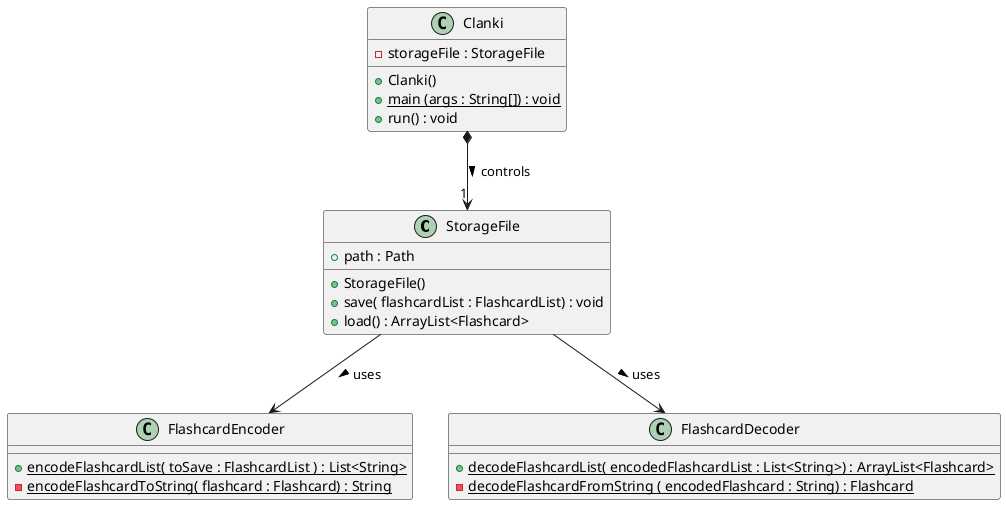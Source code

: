 @startuml
class StorageFile {
 + path : Path
 + StorageFile()
 + save( flashcardList : FlashcardList) : void
 + load() : ArrayList<Flashcard>
}
class FlashcardEncoder {
 + {static} encodeFlashcardList( toSave : FlashcardList ) : List<String>
 - {static} encodeFlashcardToString( flashcard : Flashcard) : String
}
class FlashcardDecoder {
 + {static} decodeFlashcardList( encodedFlashcardList : List<String>) : ArrayList<Flashcard>
 - {static} decodeFlashcardFromString ( encodedFlashcard : String) : Flashcard
}
class Clanki {
 - storageFile : StorageFile
 + Clanki()
 + {static} main (args : String[]) : void
 + run() : void
}

Clanki *--> "1" StorageFile : controls >
StorageFile --> FlashcardDecoder : uses >
StorageFile --> FlashcardEncoder : uses >

@enduml